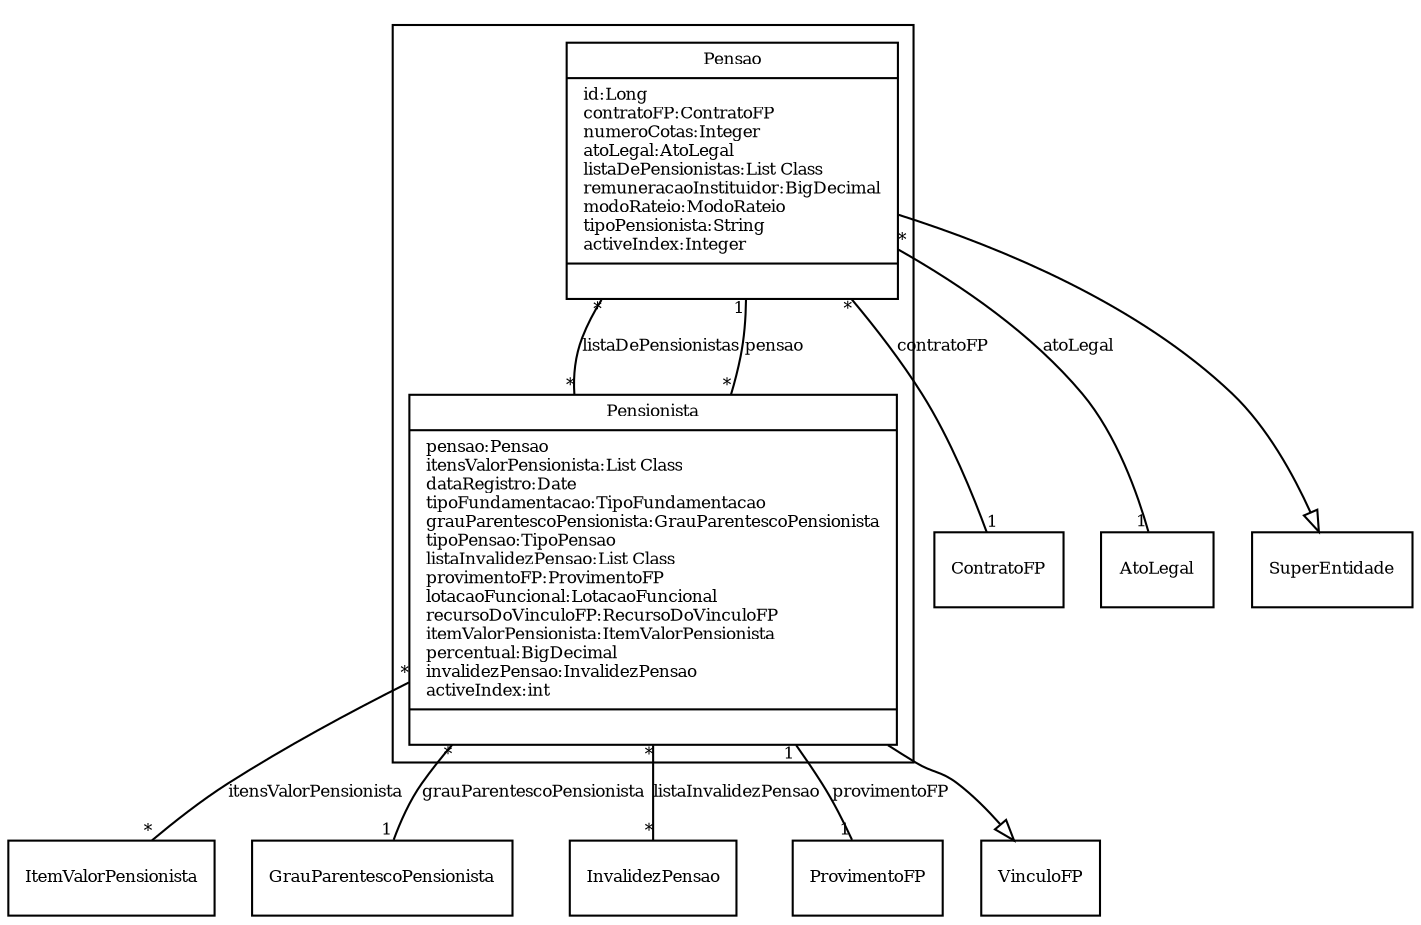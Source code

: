 digraph G{
fontname = "Times-Roman"
fontsize = 8

node [
        fontname = "Times-Roman"
        fontsize = 8
        shape = "record"
]

edge [
        fontname = "Times-Roman"
        fontsize = 8
]

subgraph clusterPENSAO_PREVIDENCIARIA
{
Pensao [label = "{Pensao|id:Long\lcontratoFP:ContratoFP\lnumeroCotas:Integer\latoLegal:AtoLegal\llistaDePensionistas:List Class\lremuneracaoInstituidor:BigDecimal\lmodoRateio:ModoRateio\ltipoPensionista:String\lactiveIndex:Integer\l|\l}"]
Pensionista [label = "{Pensionista|pensao:Pensao\litensValorPensionista:List Class\ldataRegistro:Date\ltipoFundamentacao:TipoFundamentacao\lgrauParentescoPensionista:GrauParentescoPensionista\ltipoPensao:TipoPensao\llistaInvalidezPensao:List Class\lprovimentoFP:ProvimentoFP\llotacaoFuncional:LotacaoFuncional\lrecursoDoVinculoFP:RecursoDoVinculoFP\litemValorPensionista:ItemValorPensionista\lpercentual:BigDecimal\linvalidezPensao:InvalidezPensao\lactiveIndex:int\l|\l}"]
}
edge [arrowhead = "none" headlabel = "1" taillabel = "*"] Pensao -> ContratoFP [label = "contratoFP"]
edge [arrowhead = "none" headlabel = "1" taillabel = "*"] Pensao -> AtoLegal [label = "atoLegal"]
edge [arrowhead = "none" headlabel = "*" taillabel = "*"] Pensao -> Pensionista [label = "listaDePensionistas"]
edge [ arrowhead = "empty" headlabel = "" taillabel = ""] Pensao -> SuperEntidade
edge [arrowhead = "none" headlabel = "1" taillabel = "*"] Pensionista -> Pensao [label = "pensao"]
edge [arrowhead = "none" headlabel = "*" taillabel = "*"] Pensionista -> ItemValorPensionista [label = "itensValorPensionista"]
edge [arrowhead = "none" headlabel = "1" taillabel = "*"] Pensionista -> GrauParentescoPensionista [label = "grauParentescoPensionista"]
edge [arrowhead = "none" headlabel = "*" taillabel = "*"] Pensionista -> InvalidezPensao [label = "listaInvalidezPensao"]
edge [arrowhead = "none" headlabel = "1" taillabel = "1"] Pensionista -> ProvimentoFP [label = "provimentoFP"]
edge [ arrowhead = "empty" headlabel = "" taillabel = ""] Pensionista -> VinculoFP
}
